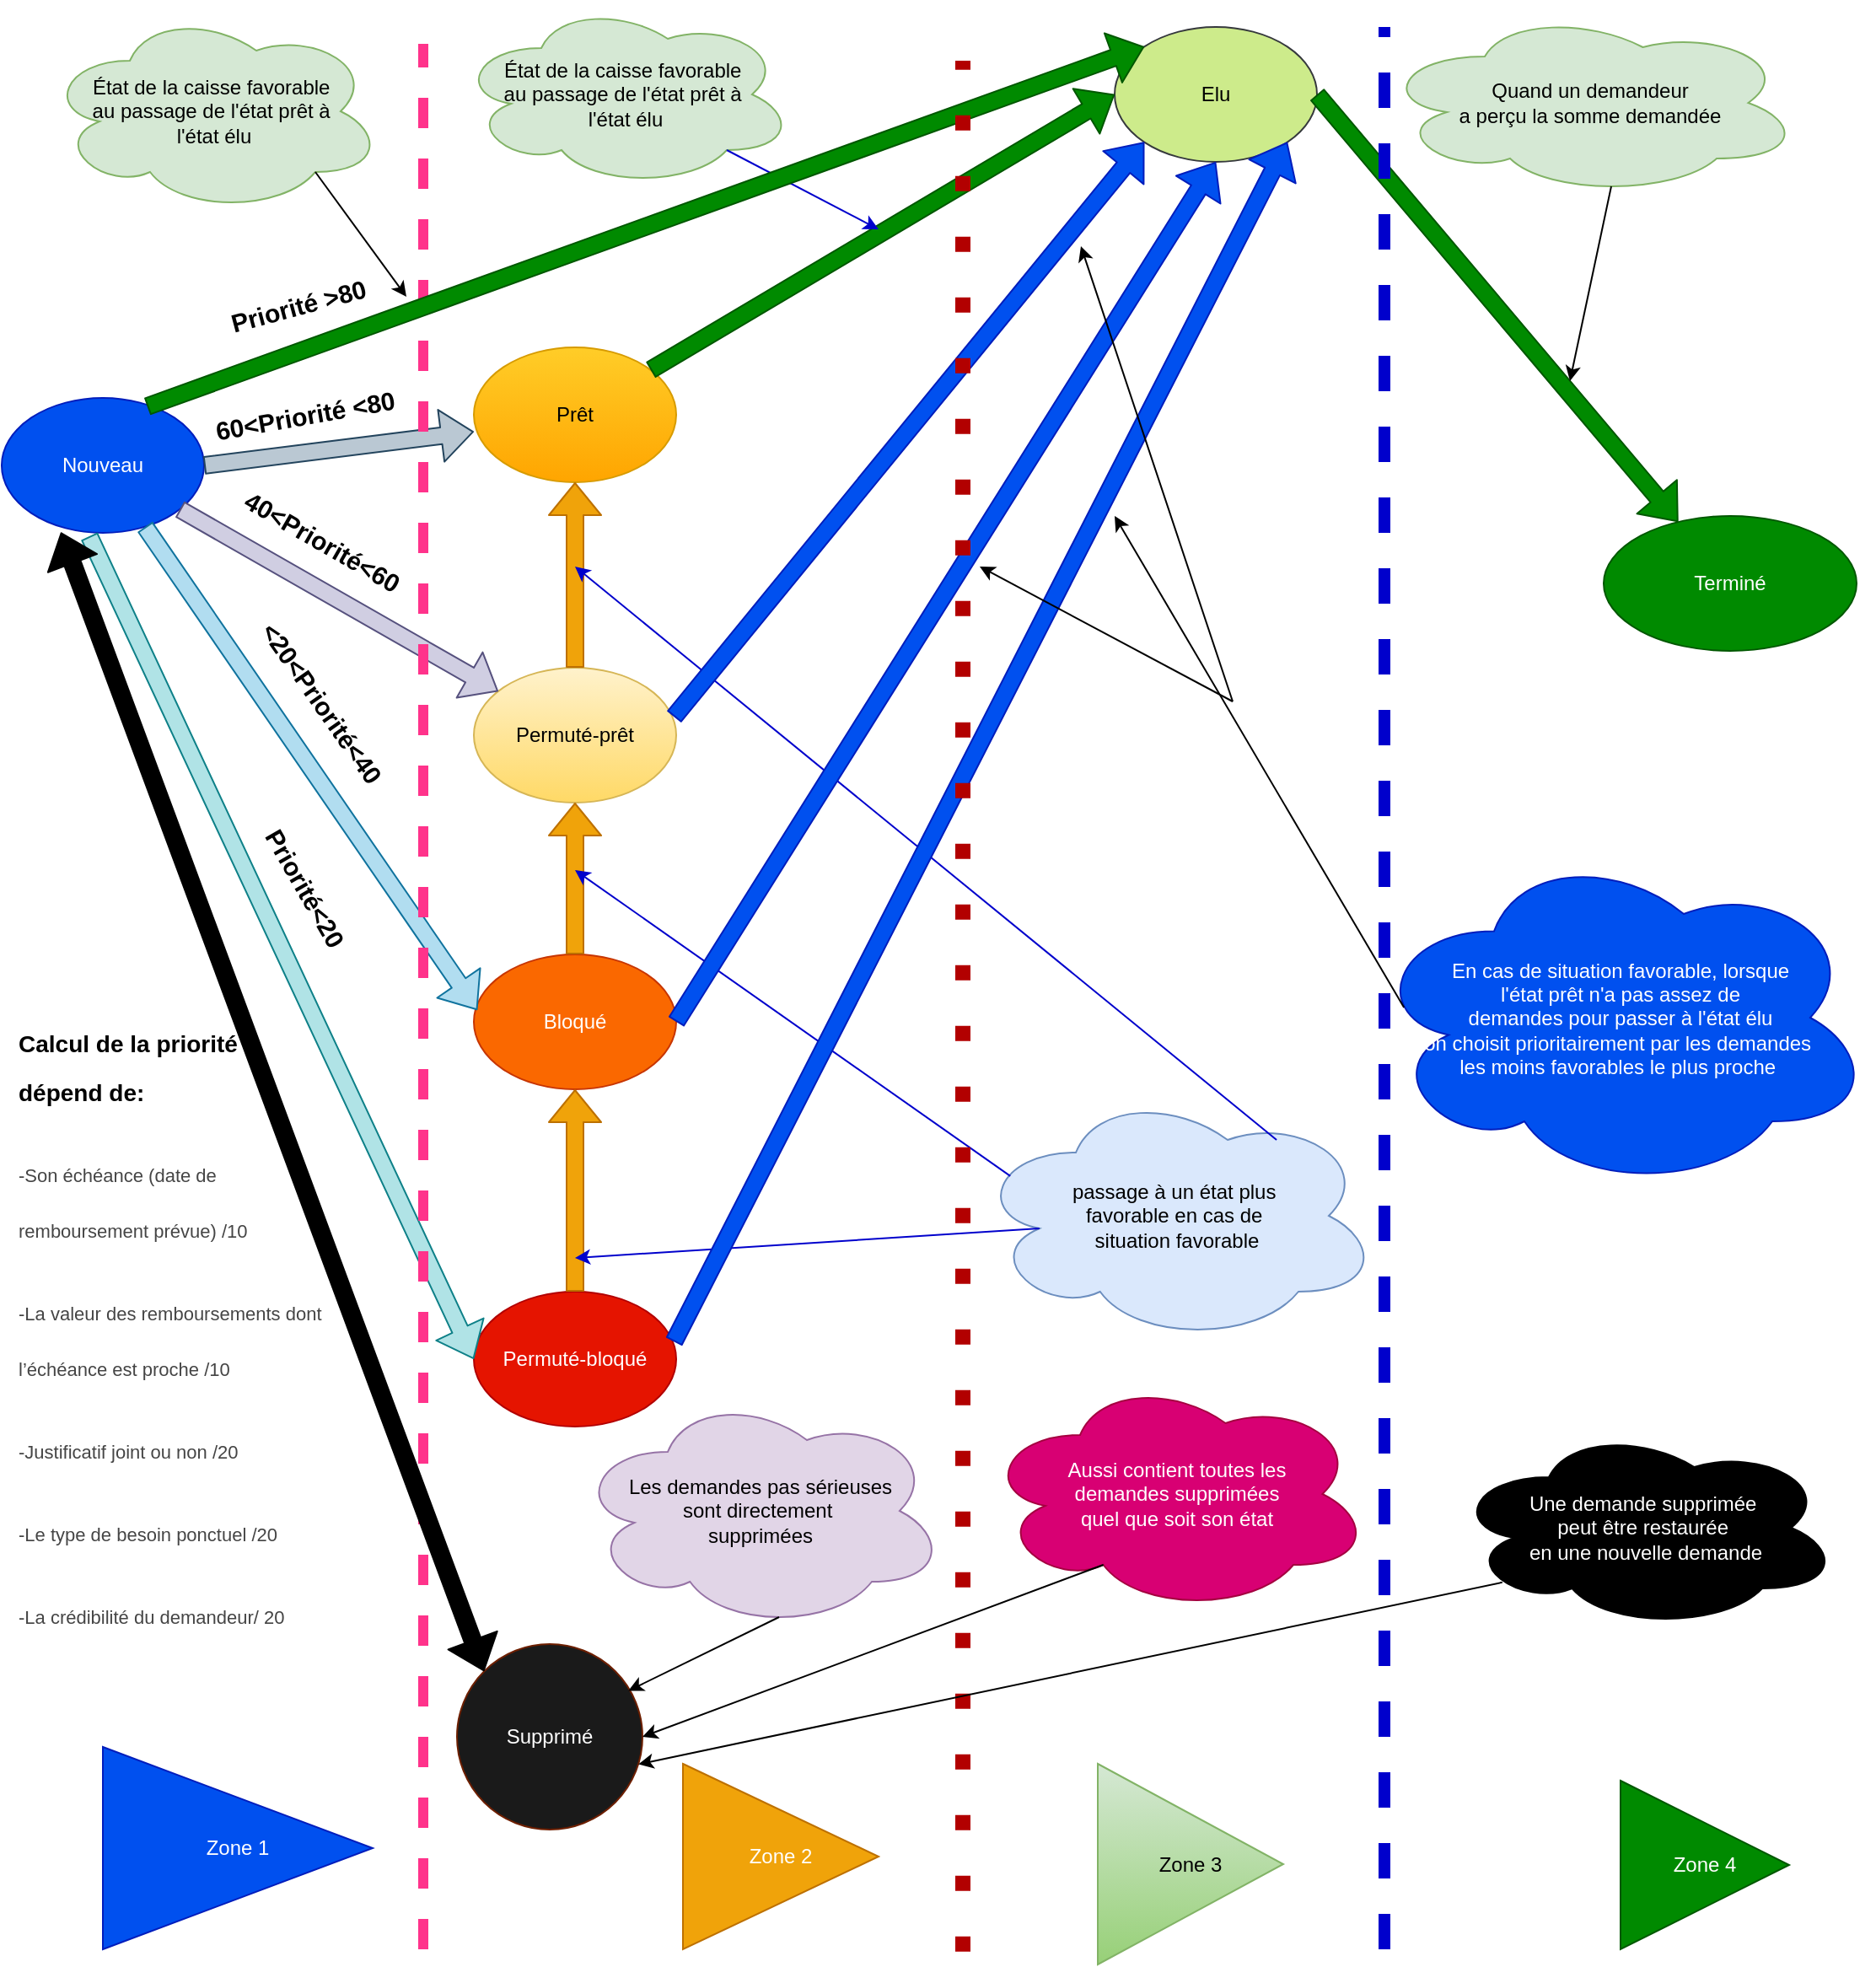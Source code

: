 <mxfile version="14.4.3" type="github">
  <diagram id="Dze1Ma6fVJCJLbmEjT1m" name="Page-1">
    <mxGraphModel dx="2204" dy="1164" grid="1" gridSize="10" guides="1" tooltips="1" connect="1" arrows="1" fold="1" page="1" pageScale="1" pageWidth="827" pageHeight="1169" math="0" shadow="0">
      <root>
        <mxCell id="0" />
        <mxCell id="1" parent="0" />
        <mxCell id="zoM2ksk7p5f8HjakFHzy-1" value="Nouveau" style="ellipse;whiteSpace=wrap;html=1;fillColor=#0050ef;strokeColor=#001DBC;fontColor=#ffffff;" parent="1" vertex="1">
          <mxGeometry x="10" y="240" width="120" height="80" as="geometry" />
        </mxCell>
        <mxCell id="zoM2ksk7p5f8HjakFHzy-2" value="Prêt" style="ellipse;whiteSpace=wrap;html=1;gradientColor=#ffa500;fillColor=#ffcd28;strokeColor=#d79b00;" parent="1" vertex="1">
          <mxGeometry x="290" y="210" width="120" height="80" as="geometry" />
        </mxCell>
        <mxCell id="zoM2ksk7p5f8HjakFHzy-3" value="Bloqué" style="ellipse;whiteSpace=wrap;html=1;fillColor=#fa6800;strokeColor=#C73500;fontColor=#ffffff;" parent="1" vertex="1">
          <mxGeometry x="290" y="570" width="120" height="80" as="geometry" />
        </mxCell>
        <mxCell id="zoM2ksk7p5f8HjakFHzy-4" value="Permuté-bloqué" style="ellipse;whiteSpace=wrap;html=1;fillColor=#e51400;strokeColor=#B20000;fontColor=#ffffff;" parent="1" vertex="1">
          <mxGeometry x="290" y="770" width="120" height="80" as="geometry" />
        </mxCell>
        <mxCell id="zoM2ksk7p5f8HjakFHzy-5" value="Permuté-prêt" style="ellipse;whiteSpace=wrap;html=1;gradientColor=#ffd966;fillColor=#fff2cc;strokeColor=#d6b656;" parent="1" vertex="1">
          <mxGeometry x="290" y="400" width="120" height="80" as="geometry" />
        </mxCell>
        <mxCell id="zoM2ksk7p5f8HjakFHzy-6" value="Elu" style="ellipse;whiteSpace=wrap;html=1;fillColor=#cdeb8b;strokeColor=#36393d;" parent="1" vertex="1">
          <mxGeometry x="670" y="20" width="120" height="80" as="geometry" />
        </mxCell>
        <mxCell id="zoM2ksk7p5f8HjakFHzy-7" value="Terminé" style="ellipse;whiteSpace=wrap;html=1;fillColor=#008a00;strokeColor=#005700;fontColor=#ffffff;" parent="1" vertex="1">
          <mxGeometry x="960" y="310" width="150" height="80" as="geometry" />
        </mxCell>
        <mxCell id="zoM2ksk7p5f8HjakFHzy-8" value="" style="shape=flexArrow;endArrow=classic;html=1;entryX=0;entryY=0.625;entryDx=0;entryDy=0;entryPerimeter=0;exitX=1;exitY=0.5;exitDx=0;exitDy=0;fillColor=#bac8d3;strokeColor=#23445d;" parent="1" source="zoM2ksk7p5f8HjakFHzy-1" target="zoM2ksk7p5f8HjakFHzy-2" edge="1">
          <mxGeometry width="50" height="50" relative="1" as="geometry">
            <mxPoint x="50" y="230" as="sourcePoint" />
            <mxPoint x="100" y="180" as="targetPoint" />
          </mxGeometry>
        </mxCell>
        <mxCell id="zoM2ksk7p5f8HjakFHzy-9" value="" style="shape=flexArrow;endArrow=classic;html=1;fillColor=#d0cee2;strokeColor=#56517e;" parent="1" source="zoM2ksk7p5f8HjakFHzy-1" target="zoM2ksk7p5f8HjakFHzy-5" edge="1">
          <mxGeometry width="50" height="50" relative="1" as="geometry">
            <mxPoint x="130" y="260" as="sourcePoint" />
            <mxPoint x="180" y="210" as="targetPoint" />
          </mxGeometry>
        </mxCell>
        <mxCell id="zoM2ksk7p5f8HjakFHzy-10" value="" style="shape=flexArrow;endArrow=classic;html=1;entryX=0.017;entryY=0.413;entryDx=0;entryDy=0;entryPerimeter=0;fillColor=#b1ddf0;strokeColor=#10739e;" parent="1" source="zoM2ksk7p5f8HjakFHzy-1" target="zoM2ksk7p5f8HjakFHzy-3" edge="1">
          <mxGeometry width="50" height="50" relative="1" as="geometry">
            <mxPoint x="160" y="390" as="sourcePoint" />
            <mxPoint x="210" y="340" as="targetPoint" />
          </mxGeometry>
        </mxCell>
        <mxCell id="zoM2ksk7p5f8HjakFHzy-11" value="" style="shape=flexArrow;endArrow=classic;html=1;exitX=0.433;exitY=1.025;exitDx=0;exitDy=0;exitPerimeter=0;entryX=0;entryY=0.5;entryDx=0;entryDy=0;fillColor=#b0e3e6;strokeColor=#0e8088;" parent="1" source="zoM2ksk7p5f8HjakFHzy-1" target="zoM2ksk7p5f8HjakFHzy-4" edge="1">
          <mxGeometry width="50" height="50" relative="1" as="geometry">
            <mxPoint x="120" y="440" as="sourcePoint" />
            <mxPoint x="170" y="390" as="targetPoint" />
          </mxGeometry>
        </mxCell>
        <mxCell id="zoM2ksk7p5f8HjakFHzy-12" value="" style="shape=flexArrow;endArrow=classic;html=1;entryX=0.5;entryY=1;entryDx=0;entryDy=0;exitX=0.5;exitY=0;exitDx=0;exitDy=0;fillColor=#f0a30a;strokeColor=#BD7000;" parent="1" source="zoM2ksk7p5f8HjakFHzy-4" target="zoM2ksk7p5f8HjakFHzy-3" edge="1">
          <mxGeometry width="50" height="50" relative="1" as="geometry">
            <mxPoint x="325" y="460" as="sourcePoint" />
            <mxPoint x="375" y="410" as="targetPoint" />
          </mxGeometry>
        </mxCell>
        <mxCell id="zoM2ksk7p5f8HjakFHzy-13" value="" style="shape=flexArrow;endArrow=classic;html=1;exitX=0.5;exitY=0;exitDx=0;exitDy=0;fillColor=#f0a30a;strokeColor=#BD7000;" parent="1" source="zoM2ksk7p5f8HjakFHzy-3" target="zoM2ksk7p5f8HjakFHzy-5" edge="1">
          <mxGeometry width="50" height="50" relative="1" as="geometry">
            <mxPoint x="330" y="300" as="sourcePoint" />
            <mxPoint x="380" y="250" as="targetPoint" />
          </mxGeometry>
        </mxCell>
        <mxCell id="zoM2ksk7p5f8HjakFHzy-14" value="" style="shape=flexArrow;endArrow=classic;html=1;entryX=0.5;entryY=1;entryDx=0;entryDy=0;fillColor=#f0a30a;strokeColor=#BD7000;" parent="1" source="zoM2ksk7p5f8HjakFHzy-5" target="zoM2ksk7p5f8HjakFHzy-2" edge="1">
          <mxGeometry width="50" height="50" relative="1" as="geometry">
            <mxPoint x="320" y="150" as="sourcePoint" />
            <mxPoint x="370" y="100" as="targetPoint" />
          </mxGeometry>
        </mxCell>
        <mxCell id="zoM2ksk7p5f8HjakFHzy-16" value="" style="shape=flexArrow;endArrow=classic;html=1;entryX=0;entryY=0.5;entryDx=0;entryDy=0;fillColor=#008a00;strokeColor=#005700;" parent="1" source="zoM2ksk7p5f8HjakFHzy-2" target="zoM2ksk7p5f8HjakFHzy-6" edge="1">
          <mxGeometry width="50" height="50" relative="1" as="geometry">
            <mxPoint x="580" y="150" as="sourcePoint" />
            <mxPoint x="860" y="260" as="targetPoint" />
          </mxGeometry>
        </mxCell>
        <mxCell id="zoM2ksk7p5f8HjakFHzy-18" value="" style="shape=flexArrow;endArrow=classic;html=1;exitX=1;exitY=0.5;exitDx=0;exitDy=0;fillColor=#008a00;strokeColor=#005700;" parent="1" source="zoM2ksk7p5f8HjakFHzy-6" target="zoM2ksk7p5f8HjakFHzy-7" edge="1">
          <mxGeometry width="50" height="50" relative="1" as="geometry">
            <mxPoint x="1030" y="310" as="sourcePoint" />
            <mxPoint x="1080" y="260" as="targetPoint" />
          </mxGeometry>
        </mxCell>
        <mxCell id="zoM2ksk7p5f8HjakFHzy-22" value="&lt;font style=&quot;font-size: 15px&quot;&gt;&lt;b&gt;Priorité &amp;gt;80&lt;/b&gt;&lt;/font&gt;" style="text;html=1;strokeColor=none;fillColor=none;align=center;verticalAlign=middle;whiteSpace=wrap;rounded=0;rotation=-15;" parent="1" vertex="1">
          <mxGeometry x="136" y="175" width="100" height="20" as="geometry" />
        </mxCell>
        <mxCell id="zoM2ksk7p5f8HjakFHzy-23" value="&lt;b&gt;&lt;font style=&quot;font-size: 15px&quot;&gt;60&amp;lt;Priorité &amp;lt;80&lt;/font&gt;&lt;/b&gt;" style="text;html=1;strokeColor=none;fillColor=none;align=center;verticalAlign=middle;whiteSpace=wrap;rounded=0;rotation=-10;" parent="1" vertex="1">
          <mxGeometry x="130" y="240" width="120.29" height="20" as="geometry" />
        </mxCell>
        <mxCell id="zoM2ksk7p5f8HjakFHzy-24" value="&lt;font style=&quot;font-size: 15px&quot;&gt;&lt;b&gt;40&amp;lt;Priorité&amp;lt;60&lt;/b&gt;&lt;/font&gt;" style="text;html=1;strokeColor=none;fillColor=none;align=center;verticalAlign=middle;whiteSpace=wrap;rounded=0;rotation=30;" parent="1" vertex="1">
          <mxGeometry x="160" y="310" width="81" height="30" as="geometry" />
        </mxCell>
        <mxCell id="zoM2ksk7p5f8HjakFHzy-25" value="&lt;font style=&quot;font-size: 15px&quot;&gt;&lt;b&gt;&amp;lt;20&amp;lt;Priorité&amp;lt;40&lt;/b&gt;&lt;/font&gt;" style="text;html=1;strokeColor=none;fillColor=none;align=center;verticalAlign=middle;whiteSpace=wrap;rounded=0;rotation=55;" parent="1" vertex="1">
          <mxGeometry x="145.78" y="400" width="109.44" height="41.47" as="geometry" />
        </mxCell>
        <mxCell id="zoM2ksk7p5f8HjakFHzy-26" value="&lt;h1&gt;&lt;span&gt;&lt;font style=&quot;font-size: 14px&quot;&gt;Calcul de la priorité dépend de:&lt;/font&gt;&lt;/span&gt;&lt;/h1&gt;&lt;h1&gt;&lt;span style=&quot;font-weight: normal&quot; id=&quot;docs-internal-guid-5ad885e3-7fff-9ee6-34b0-edc623828f37&quot;&gt;&lt;p dir=&quot;ltr&quot; style=&quot;line-height: 1.38 ; background-color: #ffffff ; margin-top: 6pt ; margin-bottom: 0pt ; padding: 0pt 0pt 12pt 0pt&quot;&gt;&lt;span style=&quot;font-size: 11px ; background-color: transparent ; color: rgb(69 , 69 , 69) ; font-family: &amp;#34;arial&amp;#34;&quot;&gt;-Son échéance (date de remboursement prévue) /10&lt;/span&gt;&lt;/p&gt;&lt;p dir=&quot;ltr&quot; style=&quot;line-height: 1.38 ; background-color: #ffffff ; margin-top: 0pt ; margin-bottom: 0pt ; padding: 0 0pt 12pt 0pt&quot;&gt;&lt;span style=&quot;font-size: 11px ; background-color: transparent ; color: rgb(69 , 69 , 69) ; font-family: &amp;#34;arial&amp;#34;&quot;&gt;-La valeur des remboursements dont l’échéance est proche /10&lt;/span&gt;&lt;/p&gt;&lt;p dir=&quot;ltr&quot; style=&quot;line-height: 1.38 ; background-color: #ffffff ; margin-top: 0pt ; margin-bottom: 0pt ; padding: 0 0pt 12pt 0pt&quot;&gt;&lt;span style=&quot;font-family: &amp;#34;arial&amp;#34; ; color: rgb(69 , 69 , 69) ; background-color: transparent ; vertical-align: baseline&quot;&gt;&lt;font style=&quot;font-size: 11px&quot;&gt;-Justificatif joint ou non /20&lt;/font&gt;&lt;/span&gt;&lt;/p&gt;&lt;p dir=&quot;ltr&quot; style=&quot;line-height: 1.38 ; background-color: #ffffff ; margin-top: 0pt ; margin-bottom: 0pt ; padding: 0 0pt 12pt 0pt&quot;&gt;&lt;span style=&quot;font-family: &amp;#34;arial&amp;#34; ; color: rgb(69 , 69 , 69) ; background-color: transparent ; vertical-align: baseline&quot;&gt;&lt;font style=&quot;font-size: 11px&quot;&gt;-Le type de besoin ponctuel /20&lt;/font&gt;&lt;/span&gt;&lt;/p&gt;&lt;p dir=&quot;ltr&quot; style=&quot;line-height: 1.38 ; background-color: #ffffff ; margin-top: 0pt ; margin-bottom: 0pt ; padding: 0 0pt 12pt 0pt&quot;&gt;&lt;font color=&quot;#454545&quot; face=&quot;arial&quot;&gt;&lt;span style=&quot;font-size: 11px&quot;&gt;-La crédibilité du demandeur/ 20&lt;/span&gt;&lt;/font&gt;&lt;/p&gt;&lt;p dir=&quot;ltr&quot; style=&quot;line-height: 1.38 ; background-color: #ffffff ; margin-top: 0pt ; margin-bottom: 12pt ; padding: 0 0pt 0pt 0pt&quot;&gt;&lt;span style=&quot;font-family: &amp;#34;arial&amp;#34; ; color: rgb(69 , 69 , 69) ; background-color: transparent ; vertical-align: baseline&quot;&gt;&lt;font style=&quot;font-size: 11px&quot;&gt;-L’urgence du besoin /30&lt;/font&gt;&lt;/span&gt;&lt;/p&gt;&lt;div&gt;&lt;span style=&quot;font-size: 17pt ; font-family: &amp;#34;arial&amp;#34; ; color: rgb(69 , 69 , 69) ; background-color: transparent ; vertical-align: baseline&quot;&gt;&lt;br&gt;&lt;/span&gt;&lt;/div&gt;&lt;/span&gt;&lt;/h1&gt;" style="text;html=1;strokeColor=none;fillColor=none;spacing=5;spacingTop=-20;whiteSpace=wrap;overflow=hidden;rounded=0;" parent="1" vertex="1">
          <mxGeometry x="15.32" y="600" width="190" height="400" as="geometry" />
        </mxCell>
        <mxCell id="zoM2ksk7p5f8HjakFHzy-27" value="" style="endArrow=none;dashed=1;html=1;fillColor=#FF2146;strokeColor=#FF338B;strokeWidth=6;" parent="1" edge="1">
          <mxGeometry width="50" height="50" relative="1" as="geometry">
            <mxPoint x="260" y="1160" as="sourcePoint" />
            <mxPoint x="260" y="30" as="targetPoint" />
          </mxGeometry>
        </mxCell>
        <mxCell id="zoM2ksk7p5f8HjakFHzy-30" value="" style="endArrow=none;dashed=1;html=1;strokeColor=#0000CC;fillColor=#FF2146;strokeWidth=7;" parent="1" edge="1">
          <mxGeometry width="50" height="50" relative="1" as="geometry">
            <mxPoint x="830" y="1160" as="sourcePoint" />
            <mxPoint x="830" y="20" as="targetPoint" />
          </mxGeometry>
        </mxCell>
        <mxCell id="zoM2ksk7p5f8HjakFHzy-33" value="Quand un demandeur&lt;br&gt;a perçu la somme demandée" style="ellipse;shape=cloud;whiteSpace=wrap;html=1;fillColor=#d5e8d4;strokeColor=#82b366;" parent="1" vertex="1">
          <mxGeometry x="827" y="10" width="250" height="110" as="geometry" />
        </mxCell>
        <mxCell id="zoM2ksk7p5f8HjakFHzy-35" value="État de la caisse favorable&amp;nbsp;&lt;br&gt;au passage de l&#39;état prêt à&amp;nbsp;&lt;br&gt;l&#39;état élu" style="ellipse;shape=cloud;whiteSpace=wrap;html=1;fillColor=#d5e8d4;strokeColor=#82b366;" parent="1" vertex="1">
          <mxGeometry x="280" y="5" width="200" height="110" as="geometry" />
        </mxCell>
        <mxCell id="zoM2ksk7p5f8HjakFHzy-36" value="" style="endArrow=classic;html=1;strokeColor=#0000CC;fillColor=#FF2146;exitX=0.8;exitY=0.8;exitDx=0;exitDy=0;exitPerimeter=0;" parent="1" source="zoM2ksk7p5f8HjakFHzy-35" edge="1">
          <mxGeometry width="50" height="50" relative="1" as="geometry">
            <mxPoint x="440" y="80" as="sourcePoint" />
            <mxPoint x="530" y="140" as="targetPoint" />
          </mxGeometry>
        </mxCell>
        <mxCell id="zoM2ksk7p5f8HjakFHzy-37" value="passage à un état plus&amp;nbsp;&lt;br&gt;favorable en cas de&amp;nbsp;&lt;br&gt;situation favorable" style="ellipse;shape=cloud;whiteSpace=wrap;html=1;fillColor=#dae8fc;strokeColor=#6c8ebf;" parent="1" vertex="1">
          <mxGeometry x="587" y="650" width="240" height="150" as="geometry" />
        </mxCell>
        <mxCell id="zoM2ksk7p5f8HjakFHzy-38" value="" style="endArrow=classic;html=1;strokeColor=#0000CC;fillColor=#FF2146;exitX=0.746;exitY=0.2;exitDx=0;exitDy=0;exitPerimeter=0;" parent="1" source="zoM2ksk7p5f8HjakFHzy-37" edge="1">
          <mxGeometry width="50" height="50" relative="1" as="geometry">
            <mxPoint x="440" y="305" as="sourcePoint" />
            <mxPoint x="350" y="340" as="targetPoint" />
          </mxGeometry>
        </mxCell>
        <mxCell id="zoM2ksk7p5f8HjakFHzy-39" value="" style="endArrow=classic;html=1;strokeColor=#0000CC;fillColor=#FF2146;exitX=0.088;exitY=0.343;exitDx=0;exitDy=0;exitPerimeter=0;" parent="1" source="zoM2ksk7p5f8HjakFHzy-37" edge="1">
          <mxGeometry width="50" height="50" relative="1" as="geometry">
            <mxPoint x="430" y="430" as="sourcePoint" />
            <mxPoint x="350" y="520" as="targetPoint" />
          </mxGeometry>
        </mxCell>
        <mxCell id="zoM2ksk7p5f8HjakFHzy-40" value="" style="endArrow=classic;html=1;strokeColor=#0000CC;fillColor=#FF2146;exitX=0.16;exitY=0.55;exitDx=0;exitDy=0;exitPerimeter=0;" parent="1" source="zoM2ksk7p5f8HjakFHzy-37" edge="1">
          <mxGeometry width="50" height="50" relative="1" as="geometry">
            <mxPoint x="450" y="620" as="sourcePoint" />
            <mxPoint x="350" y="750" as="targetPoint" />
          </mxGeometry>
        </mxCell>
        <mxCell id="zoM2ksk7p5f8HjakFHzy-42" value="Zone 1" style="triangle;whiteSpace=wrap;html=1;fillColor=#0050ef;strokeColor=#001DBC;fontColor=#ffffff;" parent="1" vertex="1">
          <mxGeometry x="70" y="1040" width="160" height="120" as="geometry" />
        </mxCell>
        <mxCell id="zoM2ksk7p5f8HjakFHzy-43" value="Zone 2" style="triangle;whiteSpace=wrap;html=1;fillColor=#f0a30a;strokeColor=#BD7000;fontColor=#ffffff;" parent="1" vertex="1">
          <mxGeometry x="414" y="1050" width="116" height="110" as="geometry" />
        </mxCell>
        <mxCell id="zoM2ksk7p5f8HjakFHzy-44" value="Zone 3" style="triangle;whiteSpace=wrap;html=1;gradientColor=#97d077;fillColor=#d5e8d4;strokeColor=#82b366;" parent="1" vertex="1">
          <mxGeometry x="660" y="1050" width="110" height="119" as="geometry" />
        </mxCell>
        <mxCell id="zoM2ksk7p5f8HjakFHzy-45" value="Zone 4" style="triangle;whiteSpace=wrap;html=1;fillColor=#008a00;strokeColor=#005700;fontColor=#ffffff;" parent="1" vertex="1">
          <mxGeometry x="970" y="1060" width="100" height="100" as="geometry" />
        </mxCell>
        <mxCell id="vxX3c3MN7XvkiOVMZcCa-1" value="Supprimé" style="ellipse;whiteSpace=wrap;html=1;aspect=fixed;strokeColor=#6D1F00;fontColor=#ffffff;fillColor=#1A1A1A;" parent="1" vertex="1">
          <mxGeometry x="280" y="979" width="110" height="110" as="geometry" />
        </mxCell>
        <mxCell id="fFUJi8Z9paA_NvL7xK6_-1" value="Les demandes pas sérieuses&lt;br&gt;sont directement&amp;nbsp;&lt;br&gt;supprimées" style="ellipse;shape=cloud;whiteSpace=wrap;html=1;fillColor=#e1d5e7;strokeColor=#9673a6;" parent="1" vertex="1">
          <mxGeometry x="350" y="830" width="220" height="140" as="geometry" />
        </mxCell>
        <mxCell id="fFUJi8Z9paA_NvL7xK6_-2" value="" style="endArrow=classic;html=1;entryX=0.924;entryY=0.252;entryDx=0;entryDy=0;exitX=0.55;exitY=0.95;exitDx=0;exitDy=0;exitPerimeter=0;entryPerimeter=0;" parent="1" source="fFUJi8Z9paA_NvL7xK6_-1" target="vxX3c3MN7XvkiOVMZcCa-1" edge="1">
          <mxGeometry width="50" height="50" relative="1" as="geometry">
            <mxPoint x="460" y="970" as="sourcePoint" />
            <mxPoint x="510" y="920" as="targetPoint" />
          </mxGeometry>
        </mxCell>
        <mxCell id="DypBDRD715nbuW2u8itu-1" value="" style="shape=flexArrow;endArrow=classic;html=1;entryX=0;entryY=0;entryDx=0;entryDy=0;exitX=0.719;exitY=0.063;exitDx=0;exitDy=0;exitPerimeter=0;fillColor=#008a00;strokeColor=#005700;" parent="1" source="zoM2ksk7p5f8HjakFHzy-1" target="zoM2ksk7p5f8HjakFHzy-6" edge="1">
          <mxGeometry width="50" height="50" relative="1" as="geometry">
            <mxPoint x="70" y="190" as="sourcePoint" />
            <mxPoint x="120" y="140" as="targetPoint" />
          </mxGeometry>
        </mxCell>
        <mxCell id="DypBDRD715nbuW2u8itu-2" value="&lt;font style=&quot;font-size: 15px&quot;&gt;&lt;b&gt;Priorité&amp;lt;20&lt;/b&gt;&lt;/font&gt;" style="text;html=1;strokeColor=none;fillColor=none;align=center;verticalAlign=middle;whiteSpace=wrap;rounded=0;rotation=60;" parent="1" vertex="1">
          <mxGeometry x="136" y="510" width="109.44" height="41.47" as="geometry" />
        </mxCell>
        <mxCell id="DypBDRD715nbuW2u8itu-3" value="État de la caisse favorable&amp;nbsp;&lt;br&gt;au passage de l&#39;état prêt à&amp;nbsp;&lt;br&gt;l&#39;état élu" style="ellipse;shape=cloud;whiteSpace=wrap;html=1;fillColor=#d5e8d4;strokeColor=#82b366;" parent="1" vertex="1">
          <mxGeometry x="36" y="10" width="200" height="120" as="geometry" />
        </mxCell>
        <mxCell id="DypBDRD715nbuW2u8itu-5" value="" style="endArrow=classic;html=1;exitX=0.8;exitY=0.8;exitDx=0;exitDy=0;exitPerimeter=0;" parent="1" source="DypBDRD715nbuW2u8itu-3" edge="1">
          <mxGeometry width="50" height="50" relative="1" as="geometry">
            <mxPoint x="180.28" y="170" as="sourcePoint" />
            <mxPoint x="250" y="180" as="targetPoint" />
          </mxGeometry>
        </mxCell>
        <mxCell id="DypBDRD715nbuW2u8itu-6" value="Aussi contient toutes les&lt;br&gt;demandes supprimées&lt;br&gt;quel que soit son état" style="ellipse;shape=cloud;whiteSpace=wrap;html=1;fillColor=#d80073;strokeColor=#A50040;fontColor=#ffffff;" parent="1" vertex="1">
          <mxGeometry x="592" y="820" width="230" height="140" as="geometry" />
        </mxCell>
        <mxCell id="DypBDRD715nbuW2u8itu-7" value="" style="endArrow=classic;html=1;entryX=1;entryY=0.5;entryDx=0;entryDy=0;exitX=0.31;exitY=0.8;exitDx=0;exitDy=0;exitPerimeter=0;" parent="1" source="DypBDRD715nbuW2u8itu-6" target="vxX3c3MN7XvkiOVMZcCa-1" edge="1">
          <mxGeometry width="50" height="50" relative="1" as="geometry">
            <mxPoint x="580.13" y="860" as="sourcePoint" />
            <mxPoint x="474.001" y="885.109" as="targetPoint" />
          </mxGeometry>
        </mxCell>
        <mxCell id="DypBDRD715nbuW2u8itu-8" value="" style="endArrow=classic;html=1;exitX=0.55;exitY=0.95;exitDx=0;exitDy=0;exitPerimeter=0;" parent="1" source="zoM2ksk7p5f8HjakFHzy-33" edge="1">
          <mxGeometry width="50" height="50" relative="1" as="geometry">
            <mxPoint x="940" y="275" as="sourcePoint" />
            <mxPoint x="940" y="230" as="targetPoint" />
          </mxGeometry>
        </mxCell>
        <mxCell id="UnqkXdXQZxZC1t0hL9Ny-1" value="" style="shape=flexArrow;endArrow=classic;html=1;exitX=0.989;exitY=0.371;exitDx=0;exitDy=0;exitPerimeter=0;entryX=1;entryY=1;entryDx=0;entryDy=0;fillColor=#0050ef;strokeColor=#001DBC;" edge="1" parent="1" source="zoM2ksk7p5f8HjakFHzy-4" target="zoM2ksk7p5f8HjakFHzy-6">
          <mxGeometry width="50" height="50" relative="1" as="geometry">
            <mxPoint x="450" y="700" as="sourcePoint" />
            <mxPoint x="500" y="650" as="targetPoint" />
          </mxGeometry>
        </mxCell>
        <mxCell id="UnqkXdXQZxZC1t0hL9Ny-2" value="" style="shape=flexArrow;endArrow=classic;html=1;exitX=1;exitY=0.5;exitDx=0;exitDy=0;entryX=0.5;entryY=1;entryDx=0;entryDy=0;fillColor=#0050ef;strokeColor=#001DBC;" edge="1" parent="1" source="zoM2ksk7p5f8HjakFHzy-3" target="zoM2ksk7p5f8HjakFHzy-6">
          <mxGeometry width="50" height="50" relative="1" as="geometry">
            <mxPoint x="440" y="550" as="sourcePoint" />
            <mxPoint x="490" y="500" as="targetPoint" />
          </mxGeometry>
        </mxCell>
        <mxCell id="UnqkXdXQZxZC1t0hL9Ny-3" value="" style="shape=flexArrow;endArrow=classic;html=1;entryX=0;entryY=1;entryDx=0;entryDy=0;exitX=0.989;exitY=0.364;exitDx=0;exitDy=0;exitPerimeter=0;fillColor=#0050ef;strokeColor=#001DBC;" edge="1" parent="1" source="zoM2ksk7p5f8HjakFHzy-5" target="zoM2ksk7p5f8HjakFHzy-6">
          <mxGeometry width="50" height="50" relative="1" as="geometry">
            <mxPoint x="460" y="360" as="sourcePoint" />
            <mxPoint x="510" y="310" as="targetPoint" />
          </mxGeometry>
        </mxCell>
        <mxCell id="UnqkXdXQZxZC1t0hL9Ny-4" value="En cas de situation favorable, lorsque&lt;br&gt;l&#39;état prêt n&#39;a pas assez de&lt;br&gt;demandes pour passer à l&#39;état élu&lt;br&gt;on choisit prioritairement par les demandes&amp;nbsp;&lt;br&gt;les moins favorables le plus proche&amp;nbsp;" style="ellipse;shape=cloud;whiteSpace=wrap;html=1;fillColor=#0050ef;strokeColor=#001DBC;fontColor=#ffffff;" vertex="1" parent="1">
          <mxGeometry x="820" y="505" width="300" height="205" as="geometry" />
        </mxCell>
        <mxCell id="UnqkXdXQZxZC1t0hL9Ny-6" value="" style="endArrow=classic;html=1;exitX=0.072;exitY=0.471;exitDx=0;exitDy=0;exitPerimeter=0;" edge="1" parent="1" source="UnqkXdXQZxZC1t0hL9Ny-4">
          <mxGeometry width="50" height="50" relative="1" as="geometry">
            <mxPoint x="760" y="410" as="sourcePoint" />
            <mxPoint x="670" y="310" as="targetPoint" />
          </mxGeometry>
        </mxCell>
        <mxCell id="UnqkXdXQZxZC1t0hL9Ny-7" value="" style="endArrow=classic;html=1;" edge="1" parent="1">
          <mxGeometry width="50" height="50" relative="1" as="geometry">
            <mxPoint x="740" y="420" as="sourcePoint" />
            <mxPoint x="590" y="340" as="targetPoint" />
          </mxGeometry>
        </mxCell>
        <mxCell id="UnqkXdXQZxZC1t0hL9Ny-8" value="" style="endArrow=classic;html=1;" edge="1" parent="1">
          <mxGeometry width="50" height="50" relative="1" as="geometry">
            <mxPoint x="740" y="420" as="sourcePoint" />
            <mxPoint x="650" y="150" as="targetPoint" />
          </mxGeometry>
        </mxCell>
        <mxCell id="UnqkXdXQZxZC1t0hL9Ny-10" value="" style="endArrow=none;dashed=1;html=1;dashPattern=1 3;strokeWidth=9;fillColor=#e51400;strokeColor=#B20000;" edge="1" parent="1">
          <mxGeometry width="50" height="50" relative="1" as="geometry">
            <mxPoint x="580" y="1161.429" as="sourcePoint" />
            <mxPoint x="580" y="40" as="targetPoint" />
          </mxGeometry>
        </mxCell>
        <mxCell id="UnqkXdXQZxZC1t0hL9Ny-11" value="" style="shape=flexArrow;endArrow=classic;startArrow=classic;html=1;strokeWidth=1;entryX=0.293;entryY=0.996;entryDx=0;entryDy=0;entryPerimeter=0;exitX=0;exitY=0;exitDx=0;exitDy=0;fillColor=#000000;" edge="1" parent="1" source="vxX3c3MN7XvkiOVMZcCa-1" target="zoM2ksk7p5f8HjakFHzy-1">
          <mxGeometry width="50" height="50" relative="1" as="geometry">
            <mxPoint x="40" y="510" as="sourcePoint" />
            <mxPoint x="90" y="460" as="targetPoint" />
          </mxGeometry>
        </mxCell>
        <mxCell id="UnqkXdXQZxZC1t0hL9Ny-13" value="&lt;font color=&quot;#ffffff&quot; style=&quot;background-color: rgb(0 , 0 , 0)&quot;&gt;Une demande supprimée&amp;nbsp;&lt;br&gt;peut être restaurée&amp;nbsp;&lt;br&gt;en une nouvelle demande&lt;/font&gt;" style="ellipse;shape=cloud;whiteSpace=wrap;html=1;fillColor=#000000;" vertex="1" parent="1">
          <mxGeometry x="870" y="850" width="230" height="120" as="geometry" />
        </mxCell>
        <mxCell id="UnqkXdXQZxZC1t0hL9Ny-14" value="" style="endArrow=classic;html=1;strokeColor=#000000;strokeWidth=1;fillColor=#000000;entryX=0.978;entryY=0.648;entryDx=0;entryDy=0;entryPerimeter=0;exitX=0.13;exitY=0.77;exitDx=0;exitDy=0;exitPerimeter=0;" edge="1" parent="1" source="UnqkXdXQZxZC1t0hL9Ny-13" target="vxX3c3MN7XvkiOVMZcCa-1">
          <mxGeometry width="50" height="50" relative="1" as="geometry">
            <mxPoint x="920" y="1040" as="sourcePoint" />
            <mxPoint x="970" y="990" as="targetPoint" />
          </mxGeometry>
        </mxCell>
      </root>
    </mxGraphModel>
  </diagram>
</mxfile>
